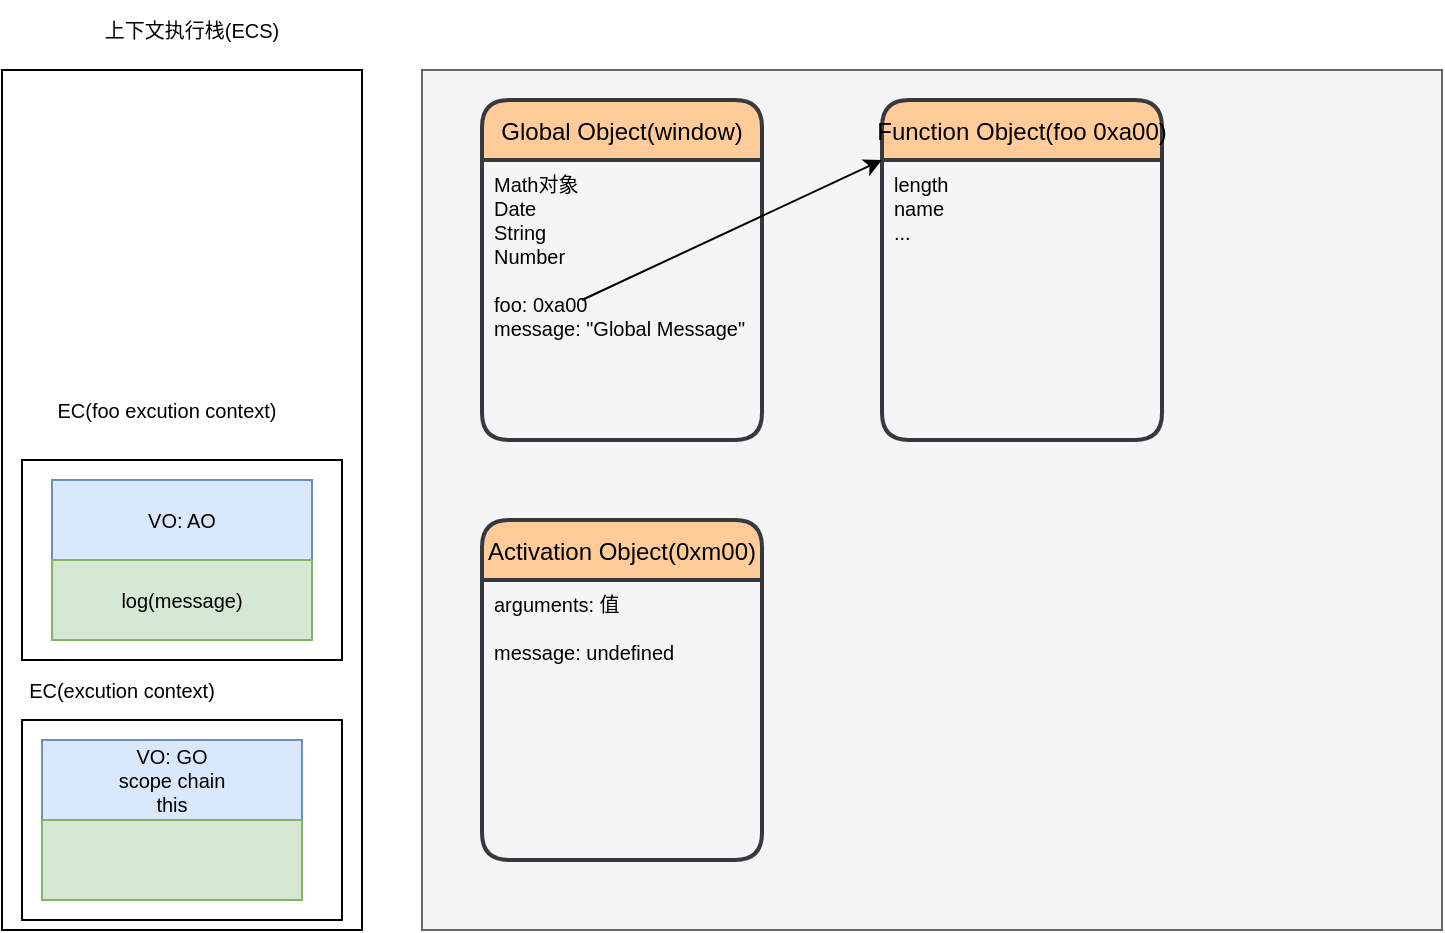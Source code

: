 <mxfile>
    <diagram id="uLGjIXd_daF9JAu25Qmv" name="函数有自己message">
        <mxGraphModel dx="474" dy="461" grid="1" gridSize="10" guides="1" tooltips="1" connect="1" arrows="1" fold="1" page="1" pageScale="1" pageWidth="827" pageHeight="1169" math="0" shadow="0">
            <root>
                <mxCell id="0"/>
                <mxCell id="1" parent="0"/>
                <mxCell id="2" value="" style="rounded=0;whiteSpace=wrap;html=1;" parent="1" vertex="1">
                    <mxGeometry x="40" y="155" width="180" height="430" as="geometry"/>
                </mxCell>
                <mxCell id="3" value="" style="rounded=0;whiteSpace=wrap;html=1;fillColor=#f5f5f5;strokeColor=#666666;fontColor=#333333;" parent="1" vertex="1">
                    <mxGeometry x="250" y="155" width="510" height="430" as="geometry"/>
                </mxCell>
                <mxCell id="14" value="Global Object(window)" style="swimlane;childLayout=stackLayout;horizontal=1;startSize=30;horizontalStack=0;rounded=1;fontSize=12;fontStyle=0;strokeWidth=2;resizeParent=0;resizeLast=1;shadow=0;dashed=0;align=center;fillColor=#ffcc99;strokeColor=#36393d;" parent="1" vertex="1">
                    <mxGeometry x="280" y="170" width="140" height="170" as="geometry"/>
                </mxCell>
                <mxCell id="15" value="Math对象&#10;Date&#10;String&#10;Number&#10;&#10;foo: 0xa00&#10;message: &quot;Global Message&quot;" style="align=left;strokeColor=none;fillColor=none;spacingLeft=4;fontSize=10;verticalAlign=top;resizable=0;rotatable=0;part=1;" parent="14" vertex="1">
                    <mxGeometry y="30" width="140" height="140" as="geometry"/>
                </mxCell>
                <mxCell id="16" value="上下文执行栈(ECS)" style="text;html=1;strokeColor=none;fillColor=none;align=center;verticalAlign=middle;whiteSpace=wrap;rounded=0;fontSize=10;" parent="1" vertex="1">
                    <mxGeometry x="90" y="120" width="90" height="30" as="geometry"/>
                </mxCell>
                <mxCell id="17" value="" style="rounded=0;whiteSpace=wrap;html=1;fontSize=10;" parent="1" vertex="1">
                    <mxGeometry x="50" y="480" width="160" height="100" as="geometry"/>
                </mxCell>
                <mxCell id="18" value="EC(excution context)" style="text;html=1;strokeColor=none;fillColor=none;align=center;verticalAlign=middle;whiteSpace=wrap;rounded=0;fontSize=10;" parent="1" vertex="1">
                    <mxGeometry x="50" y="450" width="100" height="30" as="geometry"/>
                </mxCell>
                <mxCell id="22" value="VO: GO&lt;br&gt;scope chain&lt;br&gt;this" style="rounded=0;whiteSpace=wrap;html=1;fontSize=10;fillColor=#dae8fc;strokeColor=#6c8ebf;" parent="1" vertex="1">
                    <mxGeometry x="60" y="490" width="130" height="40" as="geometry"/>
                </mxCell>
                <mxCell id="ojZpSLEChP-QJi4USLrU-22" value="" style="rounded=0;whiteSpace=wrap;html=1;fontSize=10;fillColor=#d5e8d4;strokeColor=#82b366;" parent="1" vertex="1">
                    <mxGeometry x="60" y="530" width="130" height="40" as="geometry"/>
                </mxCell>
                <mxCell id="23" value="Function Object(foo 0xa00)" style="swimlane;childLayout=stackLayout;horizontal=1;startSize=30;horizontalStack=0;rounded=1;fontSize=12;fontStyle=0;strokeWidth=2;resizeParent=0;resizeLast=1;shadow=0;dashed=0;align=center;fillColor=#ffcc99;strokeColor=#36393d;" parent="1" vertex="1">
                    <mxGeometry x="480" y="170" width="140" height="170" as="geometry"/>
                </mxCell>
                <mxCell id="24" value="length&#10;name&#10;...&#10;&#10;" style="align=left;strokeColor=none;fillColor=none;spacingLeft=4;fontSize=10;verticalAlign=top;resizable=0;rotatable=0;part=1;" parent="23" vertex="1">
                    <mxGeometry y="30" width="140" height="140" as="geometry"/>
                </mxCell>
                <mxCell id="27" value="" style="endArrow=classic;html=1;entryX=0;entryY=0;entryDx=0;entryDy=0;exitX=0.357;exitY=0.5;exitDx=0;exitDy=0;exitPerimeter=0;" parent="1" source="15" target="24" edge="1">
                    <mxGeometry width="50" height="50" relative="1" as="geometry">
                        <mxPoint x="420" y="290" as="sourcePoint"/>
                        <mxPoint x="470" y="240" as="targetPoint"/>
                    </mxGeometry>
                </mxCell>
                <mxCell id="28" value="" style="rounded=0;whiteSpace=wrap;html=1;fontSize=10;" parent="1" vertex="1">
                    <mxGeometry x="50" y="350" width="160" height="100" as="geometry"/>
                </mxCell>
                <mxCell id="29" value="VO: AO" style="rounded=0;whiteSpace=wrap;html=1;fontSize=10;fillColor=#dae8fc;strokeColor=#6c8ebf;" parent="1" vertex="1">
                    <mxGeometry x="65" y="360" width="130" height="40" as="geometry"/>
                </mxCell>
                <mxCell id="30" value="Activation Object(0xm00)" style="swimlane;childLayout=stackLayout;horizontal=1;startSize=30;horizontalStack=0;rounded=1;fontSize=12;fontStyle=0;strokeWidth=2;resizeParent=0;resizeLast=1;shadow=0;dashed=0;align=center;fillColor=#ffcc99;strokeColor=#36393d;" parent="1" vertex="1">
                    <mxGeometry x="280" y="380" width="140" height="170" as="geometry"/>
                </mxCell>
                <mxCell id="31" value="arguments: 值&#10;&#10;message: undefined" style="align=left;strokeColor=none;fillColor=none;spacingLeft=4;fontSize=10;verticalAlign=top;resizable=0;rotatable=0;part=1;" parent="30" vertex="1">
                    <mxGeometry y="30" width="140" height="140" as="geometry"/>
                </mxCell>
                <mxCell id="32" value="EC(foo excution context)" style="text;html=1;strokeColor=none;fillColor=none;align=center;verticalAlign=middle;whiteSpace=wrap;rounded=0;fontSize=10;" parent="1" vertex="1">
                    <mxGeometry x="65" y="310" width="115" height="30" as="geometry"/>
                </mxCell>
                <mxCell id="34" value="log(message)" style="rounded=0;whiteSpace=wrap;html=1;fontSize=10;fillColor=#d5e8d4;strokeColor=#82b366;" parent="1" vertex="1">
                    <mxGeometry x="65" y="400" width="130" height="40" as="geometry"/>
                </mxCell>
            </root>
        </mxGraphModel>
    </diagram>
    <diagram name="函数没有自己message" id="D9VXNO6Djj8wM_K9RhNN">
        <mxGraphModel dx="474" dy="461" grid="1" gridSize="10" guides="1" tooltips="1" connect="1" arrows="1" fold="1" page="1" pageScale="1" pageWidth="827" pageHeight="1169" math="0" shadow="0">
            <root>
                <mxCell id="p2SA1Ss16MhBy63nNgZN-0"/>
                <mxCell id="p2SA1Ss16MhBy63nNgZN-1" parent="p2SA1Ss16MhBy63nNgZN-0"/>
                <mxCell id="p2SA1Ss16MhBy63nNgZN-2" value="" style="rounded=0;whiteSpace=wrap;html=1;" parent="p2SA1Ss16MhBy63nNgZN-1" vertex="1">
                    <mxGeometry x="40" y="155" width="180" height="430" as="geometry"/>
                </mxCell>
                <mxCell id="p2SA1Ss16MhBy63nNgZN-3" value="" style="rounded=0;whiteSpace=wrap;html=1;fillColor=#f5f5f5;strokeColor=#666666;fontColor=#333333;" parent="p2SA1Ss16MhBy63nNgZN-1" vertex="1">
                    <mxGeometry x="250" y="155" width="510" height="430" as="geometry"/>
                </mxCell>
                <mxCell id="p2SA1Ss16MhBy63nNgZN-4" value="Global Object(window 0x100)" style="swimlane;childLayout=stackLayout;horizontal=1;startSize=30;horizontalStack=0;rounded=1;fontSize=12;fontStyle=0;strokeWidth=2;resizeParent=0;resizeLast=1;shadow=0;dashed=0;align=center;fillColor=#ffcc99;strokeColor=#36393d;" parent="p2SA1Ss16MhBy63nNgZN-1" vertex="1">
                    <mxGeometry x="280" y="170" width="140" height="170" as="geometry"/>
                </mxCell>
                <mxCell id="p2SA1Ss16MhBy63nNgZN-5" value="Math对象&#10;Date&#10;String&#10;Number&#10;&#10;foo: 0xa00&#10;message: &quot;Global Message&quot;" style="align=left;strokeColor=none;fillColor=none;spacingLeft=4;fontSize=10;verticalAlign=top;resizable=0;rotatable=0;part=1;" parent="p2SA1Ss16MhBy63nNgZN-4" vertex="1">
                    <mxGeometry y="30" width="140" height="140" as="geometry"/>
                </mxCell>
                <mxCell id="p2SA1Ss16MhBy63nNgZN-6" value="上下文执行栈(ECS)" style="text;html=1;strokeColor=none;fillColor=none;align=center;verticalAlign=middle;whiteSpace=wrap;rounded=0;fontSize=10;" parent="p2SA1Ss16MhBy63nNgZN-1" vertex="1">
                    <mxGeometry x="90" y="120" width="90" height="30" as="geometry"/>
                </mxCell>
                <mxCell id="p2SA1Ss16MhBy63nNgZN-7" value="" style="rounded=0;whiteSpace=wrap;html=1;fontSize=10;" parent="p2SA1Ss16MhBy63nNgZN-1" vertex="1">
                    <mxGeometry x="50" y="480" width="160" height="100" as="geometry"/>
                </mxCell>
                <mxCell id="p2SA1Ss16MhBy63nNgZN-8" value="EC(excution context)" style="text;html=1;strokeColor=none;fillColor=none;align=center;verticalAlign=middle;whiteSpace=wrap;rounded=0;fontSize=10;" parent="p2SA1Ss16MhBy63nNgZN-1" vertex="1">
                    <mxGeometry x="50" y="450" width="100" height="30" as="geometry"/>
                </mxCell>
                <mxCell id="p2SA1Ss16MhBy63nNgZN-9" value="VO: GO&lt;br&gt;scope chain: [GO]&lt;br&gt;this" style="rounded=0;whiteSpace=wrap;html=1;fontSize=10;fillColor=#dae8fc;strokeColor=#6c8ebf;" parent="p2SA1Ss16MhBy63nNgZN-1" vertex="1">
                    <mxGeometry x="60" y="490" width="130" height="40" as="geometry"/>
                </mxCell>
                <mxCell id="p2SA1Ss16MhBy63nNgZN-10" value="" style="rounded=0;whiteSpace=wrap;html=1;fontSize=10;fillColor=#d5e8d4;strokeColor=#82b366;" parent="p2SA1Ss16MhBy63nNgZN-1" vertex="1">
                    <mxGeometry x="60" y="530" width="130" height="40" as="geometry"/>
                </mxCell>
                <mxCell id="p2SA1Ss16MhBy63nNgZN-11" value="Function Object(foo 0xa00)" style="swimlane;childLayout=stackLayout;horizontal=1;startSize=30;horizontalStack=0;rounded=1;fontSize=12;fontStyle=0;strokeWidth=2;resizeParent=0;resizeLast=1;shadow=0;dashed=0;align=center;fillColor=#ffcc99;strokeColor=#36393d;" parent="p2SA1Ss16MhBy63nNgZN-1" vertex="1">
                    <mxGeometry x="470" y="170" width="140" height="170" as="geometry"/>
                </mxCell>
                <mxCell id="p2SA1Ss16MhBy63nNgZN-12" value="length&#10;name&#10;...&#10;&#10;[[scopes]]: 0xf00" style="align=left;strokeColor=none;fillColor=none;spacingLeft=4;fontSize=10;verticalAlign=top;resizable=0;rotatable=0;part=1;" parent="p2SA1Ss16MhBy63nNgZN-11" vertex="1">
                    <mxGeometry y="30" width="140" height="140" as="geometry"/>
                </mxCell>
                <mxCell id="p2SA1Ss16MhBy63nNgZN-13" value="" style="endArrow=classic;html=1;entryX=0;entryY=0;entryDx=0;entryDy=0;exitX=0.357;exitY=0.5;exitDx=0;exitDy=0;exitPerimeter=0;" parent="p2SA1Ss16MhBy63nNgZN-1" source="p2SA1Ss16MhBy63nNgZN-5" target="p2SA1Ss16MhBy63nNgZN-12" edge="1">
                    <mxGeometry width="50" height="50" relative="1" as="geometry">
                        <mxPoint x="420" y="290" as="sourcePoint"/>
                        <mxPoint x="470" y="240" as="targetPoint"/>
                    </mxGeometry>
                </mxCell>
                <mxCell id="p2SA1Ss16MhBy63nNgZN-14" value="" style="rounded=0;whiteSpace=wrap;html=1;fontSize=10;" parent="p2SA1Ss16MhBy63nNgZN-1" vertex="1">
                    <mxGeometry x="50" y="350" width="160" height="100" as="geometry"/>
                </mxCell>
                <mxCell id="p2SA1Ss16MhBy63nNgZN-15" value="VO: AO&lt;br&gt;scope chain:&amp;nbsp;&lt;span style=&quot;text-align: left&quot;&gt;0xf00&lt;/span&gt;" style="rounded=0;whiteSpace=wrap;html=1;fontSize=10;fillColor=#dae8fc;strokeColor=#6c8ebf;" parent="p2SA1Ss16MhBy63nNgZN-1" vertex="1">
                    <mxGeometry x="65" y="360" width="130" height="40" as="geometry"/>
                </mxCell>
                <mxCell id="p2SA1Ss16MhBy63nNgZN-16" value="Activation Object(0xm00)" style="swimlane;childLayout=stackLayout;horizontal=1;startSize=30;horizontalStack=0;rounded=1;fontSize=12;fontStyle=0;strokeWidth=2;resizeParent=0;resizeLast=1;shadow=0;dashed=0;align=center;fillColor=#ffcc99;strokeColor=#36393d;" parent="p2SA1Ss16MhBy63nNgZN-1" vertex="1">
                    <mxGeometry x="280" y="380" width="140" height="170" as="geometry"/>
                </mxCell>
                <mxCell id="p2SA1Ss16MhBy63nNgZN-17" value="arguments: 值" style="align=left;strokeColor=none;fillColor=none;spacingLeft=4;fontSize=10;verticalAlign=top;resizable=0;rotatable=0;part=1;" parent="p2SA1Ss16MhBy63nNgZN-16" vertex="1">
                    <mxGeometry y="30" width="140" height="140" as="geometry"/>
                </mxCell>
                <mxCell id="p2SA1Ss16MhBy63nNgZN-18" value="EC(foo excution context)" style="text;html=1;strokeColor=none;fillColor=none;align=center;verticalAlign=middle;whiteSpace=wrap;rounded=0;fontSize=10;" parent="p2SA1Ss16MhBy63nNgZN-1" vertex="1">
                    <mxGeometry x="65" y="310" width="115" height="30" as="geometry"/>
                </mxCell>
                <mxCell id="p2SA1Ss16MhBy63nNgZN-20" value="log(message)" style="rounded=0;whiteSpace=wrap;html=1;fontSize=10;fillColor=#d5e8d4;strokeColor=#82b366;" parent="p2SA1Ss16MhBy63nNgZN-1" vertex="1">
                    <mxGeometry x="65" y="400" width="130" height="40" as="geometry"/>
                </mxCell>
                <mxCell id="p2SA1Ss16MhBy63nNgZN-22" value="scope chain对象" style="swimlane;childLayout=stackLayout;horizontal=1;startSize=30;horizontalStack=0;rounded=1;fontSize=12;fontStyle=0;strokeWidth=2;resizeParent=0;resizeLast=1;shadow=0;dashed=0;align=center;fillColor=#ffcc99;strokeColor=#36393d;" parent="p2SA1Ss16MhBy63nNgZN-1" vertex="1">
                    <mxGeometry x="630" y="170" width="140" height="170" as="geometry"/>
                </mxCell>
                <mxCell id="p2SA1Ss16MhBy63nNgZN-23" value="0: Global Object 0x100" style="align=left;strokeColor=none;fillColor=none;spacingLeft=4;fontSize=10;verticalAlign=top;resizable=0;rotatable=0;part=1;" parent="p2SA1Ss16MhBy63nNgZN-22" vertex="1">
                    <mxGeometry y="30" width="140" height="140" as="geometry"/>
                </mxCell>
                <mxCell id="p2SA1Ss16MhBy63nNgZN-24" value="" style="endArrow=classic;html=1;entryX=0;entryY=0;entryDx=0;entryDy=0;exitX=0.5;exitY=0.357;exitDx=0;exitDy=0;exitPerimeter=0;" parent="p2SA1Ss16MhBy63nNgZN-1" source="p2SA1Ss16MhBy63nNgZN-12" target="p2SA1Ss16MhBy63nNgZN-23" edge="1">
                    <mxGeometry width="50" height="50" relative="1" as="geometry">
                        <mxPoint x="520" y="260" as="sourcePoint"/>
                        <mxPoint x="670.02" y="190" as="targetPoint"/>
                    </mxGeometry>
                </mxCell>
            </root>
        </mxGraphModel>
    </diagram>
</mxfile>